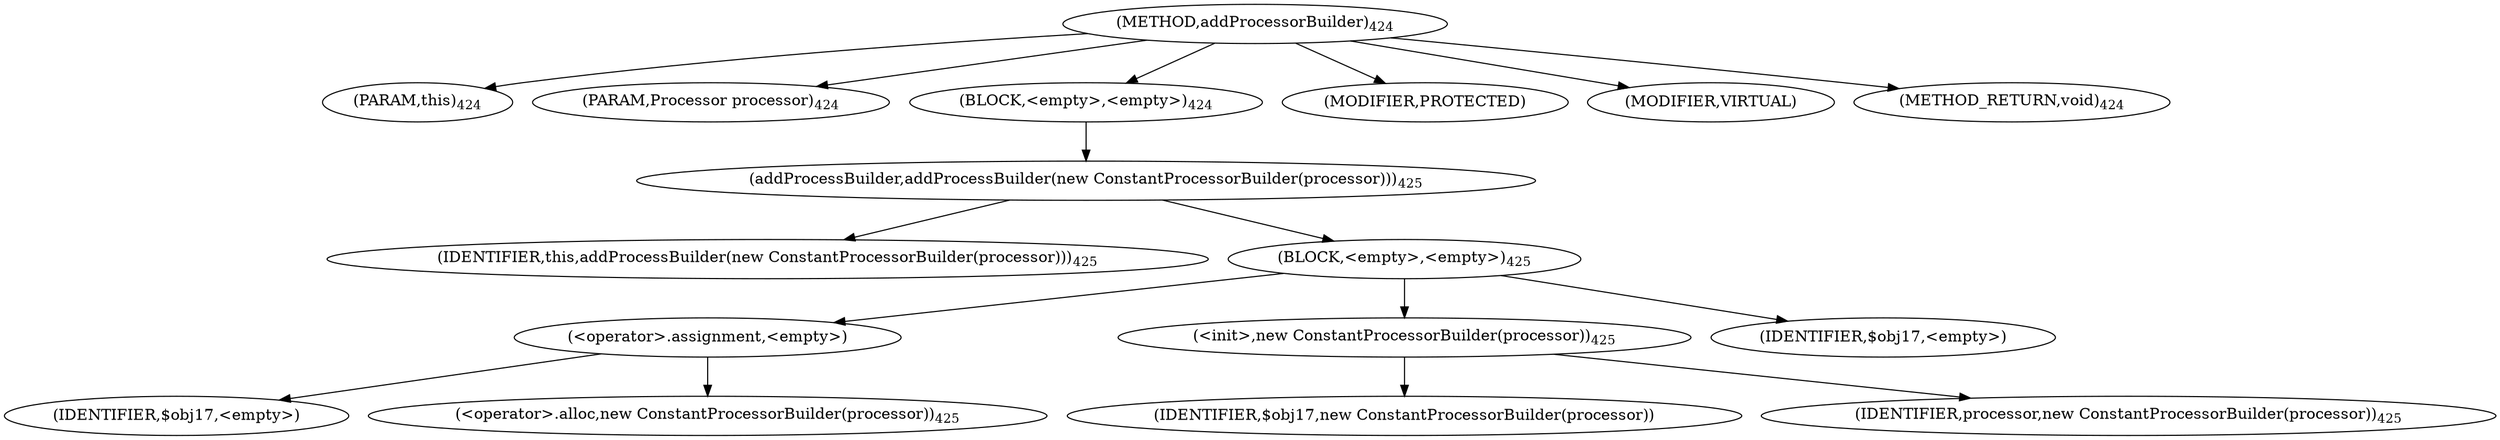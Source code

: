 digraph "addProcessorBuilder" {  
"888" [label = <(METHOD,addProcessorBuilder)<SUB>424</SUB>> ]
"126" [label = <(PARAM,this)<SUB>424</SUB>> ]
"889" [label = <(PARAM,Processor processor)<SUB>424</SUB>> ]
"890" [label = <(BLOCK,&lt;empty&gt;,&lt;empty&gt;)<SUB>424</SUB>> ]
"891" [label = <(addProcessBuilder,addProcessBuilder(new ConstantProcessorBuilder(processor)))<SUB>425</SUB>> ]
"125" [label = <(IDENTIFIER,this,addProcessBuilder(new ConstantProcessorBuilder(processor)))<SUB>425</SUB>> ]
"892" [label = <(BLOCK,&lt;empty&gt;,&lt;empty&gt;)<SUB>425</SUB>> ]
"893" [label = <(&lt;operator&gt;.assignment,&lt;empty&gt;)> ]
"894" [label = <(IDENTIFIER,$obj17,&lt;empty&gt;)> ]
"895" [label = <(&lt;operator&gt;.alloc,new ConstantProcessorBuilder(processor))<SUB>425</SUB>> ]
"896" [label = <(&lt;init&gt;,new ConstantProcessorBuilder(processor))<SUB>425</SUB>> ]
"897" [label = <(IDENTIFIER,$obj17,new ConstantProcessorBuilder(processor))> ]
"898" [label = <(IDENTIFIER,processor,new ConstantProcessorBuilder(processor))<SUB>425</SUB>> ]
"899" [label = <(IDENTIFIER,$obj17,&lt;empty&gt;)> ]
"900" [label = <(MODIFIER,PROTECTED)> ]
"901" [label = <(MODIFIER,VIRTUAL)> ]
"902" [label = <(METHOD_RETURN,void)<SUB>424</SUB>> ]
  "888" -> "126" 
  "888" -> "889" 
  "888" -> "890" 
  "888" -> "900" 
  "888" -> "901" 
  "888" -> "902" 
  "890" -> "891" 
  "891" -> "125" 
  "891" -> "892" 
  "892" -> "893" 
  "892" -> "896" 
  "892" -> "899" 
  "893" -> "894" 
  "893" -> "895" 
  "896" -> "897" 
  "896" -> "898" 
}
